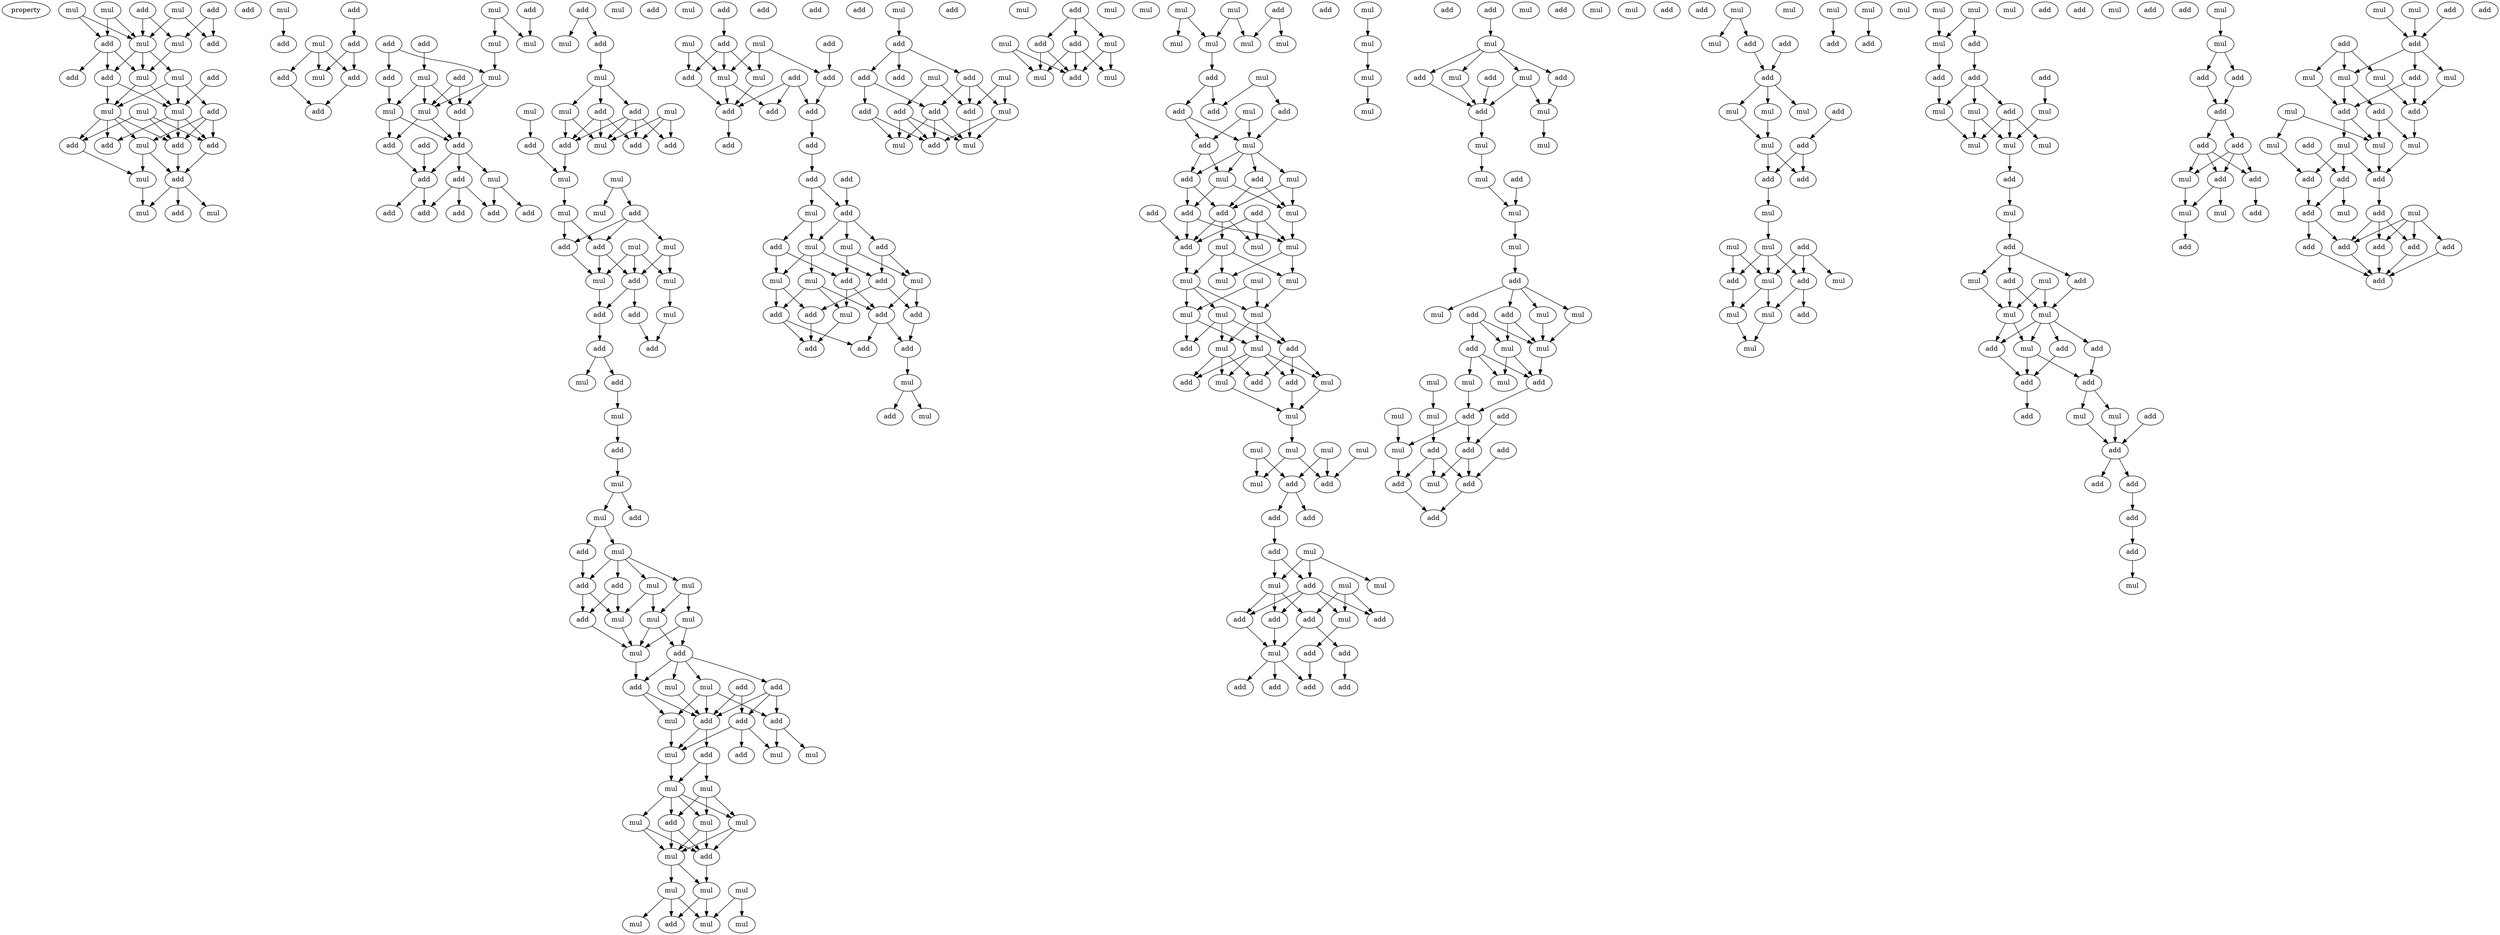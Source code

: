 digraph {
    node [fontcolor=black]
    property [mul=2,lf=1.5]
    0 [ label = add ];
    1 [ label = mul ];
    2 [ label = add ];
    3 [ label = mul ];
    4 [ label = mul ];
    5 [ label = mul ];
    6 [ label = mul ];
    7 [ label = add ];
    8 [ label = add ];
    9 [ label = add ];
    10 [ label = add ];
    11 [ label = mul ];
    12 [ label = mul ];
    13 [ label = add ];
    14 [ label = mul ];
    15 [ label = mul ];
    16 [ label = add ];
    17 [ label = mul ];
    18 [ label = add ];
    19 [ label = add ];
    20 [ label = add ];
    21 [ label = mul ];
    22 [ label = add ];
    23 [ label = add ];
    24 [ label = mul ];
    25 [ label = add ];
    26 [ label = mul ];
    27 [ label = add ];
    28 [ label = mul ];
    29 [ label = mul ];
    30 [ label = add ];
    31 [ label = add ];
    32 [ label = mul ];
    33 [ label = add ];
    34 [ label = add ];
    35 [ label = add ];
    36 [ label = mul ];
    37 [ label = add ];
    38 [ label = mul ];
    39 [ label = add ];
    40 [ label = add ];
    41 [ label = mul ];
    42 [ label = add ];
    43 [ label = mul ];
    44 [ label = add ];
    45 [ label = add ];
    46 [ label = mul ];
    47 [ label = mul ];
    48 [ label = mul ];
    49 [ label = add ];
    50 [ label = mul ];
    51 [ label = add ];
    52 [ label = add ];
    53 [ label = add ];
    54 [ label = add ];
    55 [ label = add ];
    56 [ label = mul ];
    57 [ label = add ];
    58 [ label = add ];
    59 [ label = add ];
    60 [ label = add ];
    61 [ label = add ];
    62 [ label = add ];
    63 [ label = mul ];
    64 [ label = add ];
    65 [ label = mul ];
    66 [ label = mul ];
    67 [ label = mul ];
    68 [ label = add ];
    69 [ label = mul ];
    70 [ label = mul ];
    71 [ label = add ];
    72 [ label = add ];
    73 [ label = add ];
    74 [ label = mul ];
    75 [ label = add ];
    76 [ label = add ];
    77 [ label = mul ];
    78 [ label = mul ];
    79 [ label = add ];
    80 [ label = mul ];
    81 [ label = mul ];
    82 [ label = add ];
    83 [ label = add ];
    84 [ label = mul ];
    85 [ label = mul ];
    86 [ label = add ];
    87 [ label = mul ];
    88 [ label = add ];
    89 [ label = mul ];
    90 [ label = add ];
    91 [ label = add ];
    92 [ label = mul ];
    93 [ label = add ];
    94 [ label = add ];
    95 [ label = mul ];
    96 [ label = mul ];
    97 [ label = add ];
    98 [ label = mul ];
    99 [ label = add ];
    100 [ label = mul ];
    101 [ label = mul ];
    102 [ label = add ];
    103 [ label = mul ];
    104 [ label = add ];
    105 [ label = add ];
    106 [ label = mul ];
    107 [ label = add ];
    108 [ label = mul ];
    109 [ label = mul ];
    110 [ label = mul ];
    111 [ label = mul ];
    112 [ label = add ];
    113 [ label = add ];
    114 [ label = mul ];
    115 [ label = add ];
    116 [ label = mul ];
    117 [ label = add ];
    118 [ label = mul ];
    119 [ label = add ];
    120 [ label = mul ];
    121 [ label = add ];
    122 [ label = add ];
    123 [ label = add ];
    124 [ label = mul ];
    125 [ label = mul ];
    126 [ label = mul ];
    127 [ label = add ];
    128 [ label = add ];
    129 [ label = mul ];
    130 [ label = mul ];
    131 [ label = add ];
    132 [ label = mul ];
    133 [ label = mul ];
    134 [ label = mul ];
    135 [ label = mul ];
    136 [ label = add ];
    137 [ label = mul ];
    138 [ label = mul ];
    139 [ label = mul ];
    140 [ label = mul ];
    141 [ label = mul ];
    142 [ label = mul ];
    143 [ label = add ];
    144 [ label = add ];
    145 [ label = mul ];
    146 [ label = add ];
    147 [ label = mul ];
    148 [ label = add ];
    149 [ label = mul ];
    150 [ label = add ];
    151 [ label = add ];
    152 [ label = add ];
    153 [ label = mul ];
    154 [ label = add ];
    155 [ label = add ];
    156 [ label = add ];
    157 [ label = add ];
    158 [ label = add ];
    159 [ label = add ];
    160 [ label = add ];
    161 [ label = add ];
    162 [ label = add ];
    163 [ label = add ];
    164 [ label = mul ];
    165 [ label = mul ];
    166 [ label = mul ];
    167 [ label = add ];
    168 [ label = add ];
    169 [ label = add ];
    170 [ label = mul ];
    171 [ label = mul ];
    172 [ label = mul ];
    173 [ label = add ];
    174 [ label = add ];
    175 [ label = mul ];
    176 [ label = add ];
    177 [ label = add ];
    178 [ label = add ];
    179 [ label = add ];
    180 [ label = add ];
    181 [ label = add ];
    182 [ label = add ];
    183 [ label = mul ];
    184 [ label = add ];
    185 [ label = mul ];
    186 [ label = add ];
    187 [ label = mul ];
    188 [ label = add ];
    189 [ label = mul ];
    190 [ label = add ];
    191 [ label = add ];
    192 [ label = mul ];
    193 [ label = add ];
    194 [ label = mul ];
    195 [ label = add ];
    196 [ label = add ];
    197 [ label = add ];
    198 [ label = add ];
    199 [ label = mul ];
    200 [ label = add ];
    201 [ label = mul ];
    202 [ label = mul ];
    203 [ label = add ];
    204 [ label = add ];
    205 [ label = add ];
    206 [ label = mul ];
    207 [ label = mul ];
    208 [ label = add ];
    209 [ label = mul ];
    210 [ label = mul ];
    211 [ label = mul ];
    212 [ label = mul ];
    213 [ label = mul ];
    214 [ label = mul ];
    215 [ label = add ];
    216 [ label = mul ];
    217 [ label = add ];
    218 [ label = mul ];
    219 [ label = mul ];
    220 [ label = mul ];
    221 [ label = add ];
    222 [ label = mul ];
    223 [ label = add ];
    224 [ label = add ];
    225 [ label = add ];
    226 [ label = mul ];
    227 [ label = add ];
    228 [ label = mul ];
    229 [ label = mul ];
    230 [ label = mul ];
    231 [ label = add ];
    232 [ label = add ];
    233 [ label = add ];
    234 [ label = mul ];
    235 [ label = add ];
    236 [ label = add ];
    237 [ label = add ];
    238 [ label = add ];
    239 [ label = mul ];
    240 [ label = mul ];
    241 [ label = mul ];
    242 [ label = mul ];
    243 [ label = mul ];
    244 [ label = mul ];
    245 [ label = mul ];
    246 [ label = mul ];
    247 [ label = mul ];
    248 [ label = mul ];
    249 [ label = mul ];
    250 [ label = add ];
    251 [ label = add ];
    252 [ label = mul ];
    253 [ label = mul ];
    254 [ label = mul ];
    255 [ label = add ];
    256 [ label = add ];
    257 [ label = add ];
    258 [ label = mul ];
    259 [ label = mul ];
    260 [ label = mul ];
    261 [ label = mul ];
    262 [ label = mul ];
    263 [ label = mul ];
    264 [ label = add ];
    265 [ label = add ];
    266 [ label = add ];
    267 [ label = add ];
    268 [ label = mul ];
    269 [ label = add ];
    270 [ label = mul ];
    271 [ label = mul ];
    272 [ label = add ];
    273 [ label = mul ];
    274 [ label = add ];
    275 [ label = add ];
    276 [ label = add ];
    277 [ label = mul ];
    278 [ label = add ];
    279 [ label = mul ];
    280 [ label = add ];
    281 [ label = add ];
    282 [ label = add ];
    283 [ label = add ];
    284 [ label = add ];
    285 [ label = add ];
    286 [ label = mul ];
    287 [ label = mul ];
    288 [ label = add ];
    289 [ label = mul ];
    290 [ label = mul ];
    291 [ label = add ];
    292 [ label = mul ];
    293 [ label = mul ];
    294 [ label = add ];
    295 [ label = add ];
    296 [ label = mul ];
    297 [ label = add ];
    298 [ label = mul ];
    299 [ label = add ];
    300 [ label = mul ];
    301 [ label = mul ];
    302 [ label = add ];
    303 [ label = mul ];
    304 [ label = mul ];
    305 [ label = add ];
    306 [ label = mul ];
    307 [ label = mul ];
    308 [ label = mul ];
    309 [ label = add ];
    310 [ label = add ];
    311 [ label = mul ];
    312 [ label = add ];
    313 [ label = mul ];
    314 [ label = mul ];
    315 [ label = add ];
    316 [ label = add ];
    317 [ label = mul ];
    318 [ label = mul ];
    319 [ label = add ];
    320 [ label = mul ];
    321 [ label = mul ];
    322 [ label = mul ];
    323 [ label = add ];
    324 [ label = mul ];
    325 [ label = add ];
    326 [ label = add ];
    327 [ label = mul ];
    328 [ label = mul ];
    329 [ label = add ];
    330 [ label = mul ];
    331 [ label = add ];
    332 [ label = add ];
    333 [ label = add ];
    334 [ label = mul ];
    335 [ label = add ];
    336 [ label = add ];
    337 [ label = mul ];
    338 [ label = mul ];
    339 [ label = add ];
    340 [ label = add ];
    341 [ label = add ];
    342 [ label = mul ];
    343 [ label = mul ];
    344 [ label = add ];
    345 [ label = mul ];
    346 [ label = mul ];
    347 [ label = add ];
    348 [ label = add ];
    349 [ label = add ];
    350 [ label = mul ];
    351 [ label = mul ];
    352 [ label = mul ];
    353 [ label = mul ];
    354 [ label = add ];
    355 [ label = add ];
    356 [ label = mul ];
    357 [ label = mul ];
    358 [ label = add ];
    359 [ label = mul ];
    360 [ label = mul ];
    361 [ label = add ];
    362 [ label = mul ];
    363 [ label = mul ];
    364 [ label = mul ];
    365 [ label = mul ];
    366 [ label = add ];
    367 [ label = add ];
    368 [ label = mul ];
    369 [ label = mul ];
    370 [ label = add ];
    371 [ label = mul ];
    372 [ label = add ];
    373 [ label = add ];
    374 [ label = add ];
    375 [ label = add ];
    376 [ label = mul ];
    377 [ label = mul ];
    378 [ label = mul ];
    379 [ label = mul ];
    380 [ label = mul ];
    381 [ label = mul ];
    382 [ label = add ];
    383 [ label = mul ];
    384 [ label = add ];
    385 [ label = mul ];
    386 [ label = add ];
    387 [ label = add ];
    388 [ label = mul ];
    389 [ label = mul ];
    390 [ label = mul ];
    391 [ label = add ];
    392 [ label = mul ];
    393 [ label = add ];
    394 [ label = add ];
    395 [ label = add ];
    396 [ label = add ];
    397 [ label = add ];
    398 [ label = mul ];
    399 [ label = mul ];
    400 [ label = add ];
    401 [ label = mul ];
    402 [ label = add ];
    403 [ label = add ];
    404 [ label = add ];
    405 [ label = add ];
    406 [ label = add ];
    407 [ label = add ];
    408 [ label = add ];
    409 [ label = mul ];
    410 [ label = mul ];
    411 [ label = add ];
    412 [ label = add ];
    413 [ label = mul ];
    414 [ label = mul ];
    415 [ label = add ];
    416 [ label = add ];
    417 [ label = add ];
    418 [ label = add ];
    419 [ label = add ];
    420 [ label = mul ];
    421 [ label = add ];
    422 [ label = add ];
    423 [ label = mul ];
    424 [ label = mul ];
    425 [ label = add ];
    426 [ label = add ];
    427 [ label = mul ];
    428 [ label = mul ];
    429 [ label = add ];
    430 [ label = add ];
    431 [ label = add ];
    432 [ label = mul ];
    433 [ label = mul ];
    434 [ label = mul ];
    435 [ label = add ];
    436 [ label = mul ];
    437 [ label = add ];
    438 [ label = add ];
    439 [ label = add ];
    440 [ label = add ];
    441 [ label = mul ];
    442 [ label = add ];
    443 [ label = mul ];
    444 [ label = mul ];
    445 [ label = mul ];
    446 [ label = mul ];
    447 [ label = add ];
    448 [ label = add ];
    449 [ label = add ];
    450 [ label = add ];
    451 [ label = mul ];
    452 [ label = add ];
    453 [ label = mul ];
    454 [ label = add ];
    455 [ label = add ];
    456 [ label = add ];
    457 [ label = add ];
    458 [ label = add ];
    459 [ label = add ];
    0 -> 6 [ name = 0 ];
    0 -> 8 [ name = 1 ];
    1 -> 5 [ name = 2 ];
    1 -> 8 [ name = 3 ];
    2 -> 5 [ name = 4 ];
    2 -> 6 [ name = 5 ];
    3 -> 5 [ name = 6 ];
    3 -> 7 [ name = 7 ];
    4 -> 5 [ name = 8 ];
    4 -> 7 [ name = 9 ];
    5 -> 9 [ name = 10 ];
    5 -> 11 [ name = 11 ];
    5 -> 12 [ name = 12 ];
    6 -> 12 [ name = 13 ];
    7 -> 9 [ name = 14 ];
    7 -> 10 [ name = 15 ];
    7 -> 12 [ name = 16 ];
    9 -> 14 [ name = 17 ];
    9 -> 17 [ name = 18 ];
    11 -> 14 [ name = 19 ];
    11 -> 16 [ name = 20 ];
    11 -> 17 [ name = 21 ];
    12 -> 14 [ name = 22 ];
    12 -> 17 [ name = 23 ];
    13 -> 17 [ name = 24 ];
    14 -> 19 [ name = 25 ];
    14 -> 20 [ name = 26 ];
    14 -> 21 [ name = 27 ];
    14 -> 22 [ name = 28 ];
    15 -> 18 [ name = 29 ];
    15 -> 20 [ name = 30 ];
    15 -> 22 [ name = 31 ];
    16 -> 18 [ name = 32 ];
    16 -> 20 [ name = 33 ];
    16 -> 21 [ name = 34 ];
    17 -> 18 [ name = 35 ];
    17 -> 19 [ name = 36 ];
    17 -> 20 [ name = 37 ];
    18 -> 23 [ name = 38 ];
    20 -> 23 [ name = 39 ];
    21 -> 23 [ name = 40 ];
    21 -> 24 [ name = 41 ];
    22 -> 24 [ name = 42 ];
    23 -> 25 [ name = 43 ];
    23 -> 26 [ name = 44 ];
    23 -> 28 [ name = 45 ];
    24 -> 26 [ name = 46 ];
    29 -> 30 [ name = 47 ];
    31 -> 33 [ name = 48 ];
    32 -> 34 [ name = 49 ];
    32 -> 35 [ name = 50 ];
    32 -> 36 [ name = 51 ];
    33 -> 35 [ name = 52 ];
    33 -> 36 [ name = 53 ];
    34 -> 37 [ name = 54 ];
    35 -> 37 [ name = 55 ];
    38 -> 41 [ name = 56 ];
    38 -> 43 [ name = 57 ];
    39 -> 43 [ name = 58 ];
    40 -> 45 [ name = 59 ];
    40 -> 47 [ name = 60 ];
    41 -> 47 [ name = 61 ];
    42 -> 46 [ name = 62 ];
    44 -> 49 [ name = 63 ];
    44 -> 50 [ name = 64 ];
    45 -> 48 [ name = 65 ];
    46 -> 48 [ name = 66 ];
    46 -> 49 [ name = 67 ];
    46 -> 50 [ name = 68 ];
    47 -> 49 [ name = 69 ];
    47 -> 50 [ name = 70 ];
    48 -> 51 [ name = 71 ];
    48 -> 52 [ name = 72 ];
    49 -> 51 [ name = 73 ];
    50 -> 51 [ name = 74 ];
    50 -> 52 [ name = 75 ];
    51 -> 54 [ name = 76 ];
    51 -> 55 [ name = 77 ];
    51 -> 56 [ name = 78 ];
    52 -> 54 [ name = 79 ];
    53 -> 54 [ name = 80 ];
    54 -> 57 [ name = 81 ];
    54 -> 61 [ name = 82 ];
    55 -> 57 [ name = 83 ];
    55 -> 58 [ name = 84 ];
    55 -> 59 [ name = 85 ];
    56 -> 58 [ name = 86 ];
    56 -> 60 [ name = 87 ];
    62 -> 63 [ name = 88 ];
    62 -> 64 [ name = 89 ];
    64 -> 66 [ name = 90 ];
    66 -> 68 [ name = 91 ];
    66 -> 70 [ name = 92 ];
    66 -> 71 [ name = 93 ];
    67 -> 73 [ name = 94 ];
    68 -> 72 [ name = 95 ];
    68 -> 74 [ name = 96 ];
    68 -> 75 [ name = 97 ];
    69 -> 74 [ name = 98 ];
    69 -> 75 [ name = 99 ];
    69 -> 76 [ name = 100 ];
    70 -> 72 [ name = 101 ];
    70 -> 74 [ name = 102 ];
    71 -> 72 [ name = 103 ];
    71 -> 74 [ name = 104 ];
    71 -> 75 [ name = 105 ];
    71 -> 76 [ name = 106 ];
    72 -> 77 [ name = 107 ];
    73 -> 77 [ name = 108 ];
    77 -> 81 [ name = 109 ];
    78 -> 79 [ name = 110 ];
    78 -> 80 [ name = 111 ];
    79 -> 83 [ name = 112 ];
    79 -> 85 [ name = 113 ];
    79 -> 86 [ name = 114 ];
    81 -> 83 [ name = 115 ];
    81 -> 86 [ name = 116 ];
    83 -> 87 [ name = 117 ];
    83 -> 88 [ name = 118 ];
    84 -> 87 [ name = 119 ];
    84 -> 88 [ name = 120 ];
    84 -> 89 [ name = 121 ];
    85 -> 88 [ name = 122 ];
    85 -> 89 [ name = 123 ];
    86 -> 87 [ name = 124 ];
    87 -> 91 [ name = 125 ];
    88 -> 90 [ name = 126 ];
    88 -> 91 [ name = 127 ];
    89 -> 92 [ name = 128 ];
    90 -> 93 [ name = 129 ];
    91 -> 94 [ name = 130 ];
    92 -> 93 [ name = 131 ];
    94 -> 95 [ name = 132 ];
    94 -> 97 [ name = 133 ];
    97 -> 98 [ name = 134 ];
    98 -> 99 [ name = 135 ];
    99 -> 100 [ name = 136 ];
    100 -> 101 [ name = 137 ];
    100 -> 102 [ name = 138 ];
    101 -> 103 [ name = 139 ];
    101 -> 104 [ name = 140 ];
    103 -> 105 [ name = 141 ];
    103 -> 106 [ name = 142 ];
    103 -> 107 [ name = 143 ];
    103 -> 108 [ name = 144 ];
    104 -> 107 [ name = 145 ];
    105 -> 111 [ name = 146 ];
    105 -> 112 [ name = 147 ];
    106 -> 109 [ name = 148 ];
    106 -> 111 [ name = 149 ];
    107 -> 111 [ name = 150 ];
    107 -> 112 [ name = 151 ];
    108 -> 109 [ name = 152 ];
    108 -> 110 [ name = 153 ];
    109 -> 113 [ name = 154 ];
    109 -> 114 [ name = 155 ];
    110 -> 113 [ name = 156 ];
    110 -> 114 [ name = 157 ];
    111 -> 114 [ name = 158 ];
    112 -> 114 [ name = 159 ];
    113 -> 115 [ name = 160 ];
    113 -> 116 [ name = 161 ];
    113 -> 117 [ name = 162 ];
    113 -> 118 [ name = 163 ];
    114 -> 115 [ name = 164 ];
    115 -> 120 [ name = 165 ];
    115 -> 123 [ name = 166 ];
    116 -> 123 [ name = 167 ];
    117 -> 121 [ name = 168 ];
    117 -> 122 [ name = 169 ];
    117 -> 123 [ name = 170 ];
    118 -> 120 [ name = 171 ];
    118 -> 121 [ name = 172 ];
    118 -> 123 [ name = 173 ];
    119 -> 122 [ name = 174 ];
    119 -> 123 [ name = 175 ];
    120 -> 126 [ name = 176 ];
    121 -> 124 [ name = 177 ];
    121 -> 125 [ name = 178 ];
    122 -> 124 [ name = 179 ];
    122 -> 126 [ name = 180 ];
    122 -> 127 [ name = 181 ];
    123 -> 126 [ name = 182 ];
    123 -> 128 [ name = 183 ];
    126 -> 130 [ name = 184 ];
    128 -> 129 [ name = 185 ];
    128 -> 130 [ name = 186 ];
    129 -> 131 [ name = 187 ];
    129 -> 132 [ name = 188 ];
    129 -> 133 [ name = 189 ];
    130 -> 131 [ name = 190 ];
    130 -> 132 [ name = 191 ];
    130 -> 133 [ name = 192 ];
    130 -> 134 [ name = 193 ];
    131 -> 135 [ name = 194 ];
    131 -> 136 [ name = 195 ];
    132 -> 135 [ name = 196 ];
    132 -> 136 [ name = 197 ];
    133 -> 135 [ name = 198 ];
    133 -> 136 [ name = 199 ];
    134 -> 135 [ name = 200 ];
    134 -> 136 [ name = 201 ];
    135 -> 137 [ name = 202 ];
    135 -> 138 [ name = 203 ];
    136 -> 137 [ name = 204 ];
    137 -> 140 [ name = 205 ];
    137 -> 143 [ name = 206 ];
    138 -> 140 [ name = 207 ];
    138 -> 141 [ name = 208 ];
    138 -> 143 [ name = 209 ];
    139 -> 140 [ name = 210 ];
    139 -> 142 [ name = 211 ];
    144 -> 148 [ name = 212 ];
    145 -> 149 [ name = 213 ];
    145 -> 150 [ name = 214 ];
    146 -> 151 [ name = 215 ];
    147 -> 149 [ name = 216 ];
    147 -> 151 [ name = 217 ];
    147 -> 153 [ name = 218 ];
    148 -> 149 [ name = 219 ];
    148 -> 150 [ name = 220 ];
    148 -> 153 [ name = 221 ];
    149 -> 155 [ name = 222 ];
    149 -> 156 [ name = 223 ];
    150 -> 156 [ name = 224 ];
    151 -> 154 [ name = 225 ];
    152 -> 154 [ name = 226 ];
    152 -> 155 [ name = 227 ];
    152 -> 156 [ name = 228 ];
    153 -> 156 [ name = 229 ];
    154 -> 157 [ name = 230 ];
    156 -> 158 [ name = 231 ];
    157 -> 160 [ name = 232 ];
    160 -> 163 [ name = 233 ];
    160 -> 164 [ name = 234 ];
    162 -> 163 [ name = 235 ];
    163 -> 165 [ name = 236 ];
    163 -> 166 [ name = 237 ];
    163 -> 169 [ name = 238 ];
    164 -> 165 [ name = 239 ];
    164 -> 168 [ name = 240 ];
    165 -> 171 [ name = 241 ];
    165 -> 172 [ name = 242 ];
    165 -> 174 [ name = 243 ];
    166 -> 170 [ name = 244 ];
    166 -> 173 [ name = 245 ];
    168 -> 172 [ name = 246 ];
    168 -> 173 [ name = 247 ];
    169 -> 170 [ name = 248 ];
    169 -> 174 [ name = 249 ];
    170 -> 176 [ name = 250 ];
    170 -> 178 [ name = 251 ];
    171 -> 175 [ name = 252 ];
    171 -> 176 [ name = 253 ];
    171 -> 179 [ name = 254 ];
    172 -> 177 [ name = 255 ];
    172 -> 179 [ name = 256 ];
    173 -> 175 [ name = 257 ];
    173 -> 176 [ name = 258 ];
    174 -> 177 [ name = 259 ];
    174 -> 178 [ name = 260 ];
    175 -> 180 [ name = 261 ];
    176 -> 181 [ name = 262 ];
    176 -> 182 [ name = 263 ];
    177 -> 180 [ name = 264 ];
    178 -> 181 [ name = 265 ];
    179 -> 180 [ name = 266 ];
    179 -> 182 [ name = 267 ];
    181 -> 183 [ name = 268 ];
    183 -> 184 [ name = 269 ];
    183 -> 187 [ name = 270 ];
    185 -> 188 [ name = 271 ];
    188 -> 190 [ name = 272 ];
    188 -> 191 [ name = 273 ];
    188 -> 193 [ name = 274 ];
    189 -> 196 [ name = 275 ];
    189 -> 198 [ name = 276 ];
    191 -> 194 [ name = 277 ];
    191 -> 195 [ name = 278 ];
    191 -> 196 [ name = 279 ];
    192 -> 194 [ name = 280 ];
    192 -> 196 [ name = 281 ];
    193 -> 195 [ name = 282 ];
    193 -> 197 [ name = 283 ];
    194 -> 199 [ name = 284 ];
    194 -> 200 [ name = 285 ];
    195 -> 199 [ name = 286 ];
    195 -> 200 [ name = 287 ];
    195 -> 201 [ name = 288 ];
    196 -> 199 [ name = 289 ];
    197 -> 200 [ name = 290 ];
    197 -> 201 [ name = 291 ];
    198 -> 199 [ name = 292 ];
    198 -> 200 [ name = 293 ];
    198 -> 201 [ name = 294 ];
    203 -> 204 [ name = 295 ];
    203 -> 205 [ name = 296 ];
    203 -> 206 [ name = 297 ];
    204 -> 208 [ name = 298 ];
    204 -> 209 [ name = 299 ];
    205 -> 208 [ name = 300 ];
    205 -> 209 [ name = 301 ];
    205 -> 210 [ name = 302 ];
    206 -> 208 [ name = 303 ];
    206 -> 210 [ name = 304 ];
    207 -> 208 [ name = 305 ];
    207 -> 209 [ name = 306 ];
    213 -> 216 [ name = 307 ];
    213 -> 220 [ name = 308 ];
    214 -> 218 [ name = 309 ];
    214 -> 220 [ name = 310 ];
    215 -> 218 [ name = 311 ];
    215 -> 219 [ name = 312 ];
    220 -> 221 [ name = 313 ];
    221 -> 223 [ name = 314 ];
    221 -> 224 [ name = 315 ];
    222 -> 224 [ name = 316 ];
    222 -> 225 [ name = 317 ];
    223 -> 227 [ name = 318 ];
    223 -> 228 [ name = 319 ];
    225 -> 228 [ name = 320 ];
    226 -> 227 [ name = 321 ];
    226 -> 228 [ name = 322 ];
    227 -> 229 [ name = 323 ];
    227 -> 232 [ name = 324 ];
    228 -> 229 [ name = 325 ];
    228 -> 230 [ name = 326 ];
    228 -> 231 [ name = 327 ];
    228 -> 232 [ name = 328 ];
    229 -> 234 [ name = 329 ];
    229 -> 236 [ name = 330 ];
    230 -> 234 [ name = 331 ];
    230 -> 235 [ name = 332 ];
    231 -> 234 [ name = 333 ];
    231 -> 235 [ name = 334 ];
    232 -> 235 [ name = 335 ];
    232 -> 236 [ name = 336 ];
    233 -> 238 [ name = 337 ];
    234 -> 240 [ name = 338 ];
    235 -> 238 [ name = 339 ];
    235 -> 239 [ name = 340 ];
    235 -> 241 [ name = 341 ];
    236 -> 238 [ name = 342 ];
    236 -> 240 [ name = 343 ];
    237 -> 238 [ name = 344 ];
    237 -> 240 [ name = 345 ];
    237 -> 241 [ name = 346 ];
    238 -> 245 [ name = 347 ];
    239 -> 243 [ name = 348 ];
    239 -> 244 [ name = 349 ];
    239 -> 245 [ name = 350 ];
    240 -> 243 [ name = 351 ];
    240 -> 244 [ name = 352 ];
    242 -> 246 [ name = 353 ];
    242 -> 247 [ name = 354 ];
    244 -> 246 [ name = 355 ];
    245 -> 246 [ name = 356 ];
    245 -> 247 [ name = 357 ];
    245 -> 248 [ name = 358 ];
    246 -> 249 [ name = 359 ];
    246 -> 250 [ name = 360 ];
    246 -> 252 [ name = 361 ];
    247 -> 251 [ name = 362 ];
    247 -> 252 [ name = 363 ];
    248 -> 249 [ name = 364 ];
    248 -> 250 [ name = 365 ];
    248 -> 251 [ name = 366 ];
    249 -> 254 [ name = 367 ];
    249 -> 256 [ name = 368 ];
    249 -> 257 [ name = 369 ];
    250 -> 253 [ name = 370 ];
    250 -> 255 [ name = 371 ];
    250 -> 256 [ name = 372 ];
    252 -> 253 [ name = 373 ];
    252 -> 254 [ name = 374 ];
    252 -> 255 [ name = 375 ];
    252 -> 257 [ name = 376 ];
    253 -> 258 [ name = 377 ];
    254 -> 258 [ name = 378 ];
    255 -> 258 [ name = 379 ];
    258 -> 260 [ name = 380 ];
    259 -> 264 [ name = 381 ];
    260 -> 263 [ name = 382 ];
    260 -> 264 [ name = 383 ];
    261 -> 263 [ name = 384 ];
    261 -> 265 [ name = 385 ];
    262 -> 264 [ name = 386 ];
    262 -> 265 [ name = 387 ];
    265 -> 266 [ name = 388 ];
    265 -> 267 [ name = 389 ];
    266 -> 269 [ name = 390 ];
    268 -> 270 [ name = 391 ];
    268 -> 272 [ name = 392 ];
    268 -> 273 [ name = 393 ];
    269 -> 270 [ name = 394 ];
    269 -> 272 [ name = 395 ];
    270 -> 274 [ name = 396 ];
    270 -> 275 [ name = 397 ];
    270 -> 278 [ name = 398 ];
    271 -> 274 [ name = 399 ];
    271 -> 276 [ name = 400 ];
    271 -> 277 [ name = 401 ];
    272 -> 275 [ name = 402 ];
    272 -> 276 [ name = 403 ];
    272 -> 277 [ name = 404 ];
    272 -> 278 [ name = 405 ];
    274 -> 279 [ name = 406 ];
    274 -> 281 [ name = 407 ];
    275 -> 279 [ name = 408 ];
    277 -> 280 [ name = 409 ];
    278 -> 279 [ name = 410 ];
    279 -> 282 [ name = 411 ];
    279 -> 283 [ name = 412 ];
    279 -> 284 [ name = 413 ];
    280 -> 282 [ name = 414 ];
    281 -> 285 [ name = 415 ];
    286 -> 287 [ name = 416 ];
    287 -> 289 [ name = 417 ];
    289 -> 290 [ name = 418 ];
    291 -> 293 [ name = 419 ];
    293 -> 294 [ name = 420 ];
    293 -> 295 [ name = 421 ];
    293 -> 296 [ name = 422 ];
    293 -> 298 [ name = 423 ];
    294 -> 300 [ name = 424 ];
    295 -> 299 [ name = 425 ];
    296 -> 299 [ name = 426 ];
    296 -> 300 [ name = 427 ];
    297 -> 299 [ name = 428 ];
    298 -> 299 [ name = 429 ];
    299 -> 303 [ name = 430 ];
    300 -> 301 [ name = 431 ];
    303 -> 304 [ name = 432 ];
    304 -> 306 [ name = 433 ];
    305 -> 306 [ name = 434 ];
    306 -> 311 [ name = 435 ];
    311 -> 312 [ name = 436 ];
    312 -> 313 [ name = 437 ];
    312 -> 314 [ name = 438 ];
    312 -> 316 [ name = 439 ];
    312 -> 317 [ name = 440 ];
    313 -> 320 [ name = 441 ];
    314 -> 320 [ name = 442 ];
    315 -> 318 [ name = 443 ];
    315 -> 319 [ name = 444 ];
    315 -> 320 [ name = 445 ];
    316 -> 318 [ name = 446 ];
    316 -> 320 [ name = 447 ];
    318 -> 323 [ name = 448 ];
    318 -> 324 [ name = 449 ];
    319 -> 322 [ name = 450 ];
    319 -> 323 [ name = 451 ];
    319 -> 324 [ name = 452 ];
    320 -> 323 [ name = 453 ];
    321 -> 328 [ name = 454 ];
    322 -> 326 [ name = 455 ];
    323 -> 326 [ name = 456 ];
    325 -> 329 [ name = 457 ];
    326 -> 329 [ name = 458 ];
    326 -> 330 [ name = 459 ];
    327 -> 330 [ name = 460 ];
    328 -> 332 [ name = 461 ];
    329 -> 334 [ name = 462 ];
    329 -> 335 [ name = 463 ];
    330 -> 333 [ name = 464 ];
    331 -> 335 [ name = 465 ];
    332 -> 333 [ name = 466 ];
    332 -> 334 [ name = 467 ];
    332 -> 335 [ name = 468 ];
    333 -> 336 [ name = 469 ];
    335 -> 336 [ name = 470 ];
    337 -> 338 [ name = 471 ];
    337 -> 339 [ name = 472 ];
    339 -> 341 [ name = 473 ];
    340 -> 341 [ name = 474 ];
    341 -> 342 [ name = 475 ];
    341 -> 343 [ name = 476 ];
    341 -> 345 [ name = 477 ];
    342 -> 346 [ name = 478 ];
    344 -> 347 [ name = 479 ];
    345 -> 346 [ name = 480 ];
    346 -> 348 [ name = 481 ];
    346 -> 349 [ name = 482 ];
    347 -> 348 [ name = 483 ];
    347 -> 349 [ name = 484 ];
    348 -> 351 [ name = 485 ];
    351 -> 353 [ name = 486 ];
    352 -> 355 [ name = 487 ];
    352 -> 357 [ name = 488 ];
    353 -> 355 [ name = 489 ];
    353 -> 357 [ name = 490 ];
    353 -> 358 [ name = 491 ];
    354 -> 356 [ name = 492 ];
    354 -> 357 [ name = 493 ];
    354 -> 358 [ name = 494 ];
    355 -> 359 [ name = 495 ];
    357 -> 359 [ name = 496 ];
    357 -> 360 [ name = 497 ];
    358 -> 360 [ name = 498 ];
    358 -> 361 [ name = 499 ];
    359 -> 362 [ name = 500 ];
    360 -> 362 [ name = 501 ];
    363 -> 366 [ name = 502 ];
    364 -> 367 [ name = 503 ];
    368 -> 370 [ name = 504 ];
    368 -> 371 [ name = 505 ];
    369 -> 371 [ name = 506 ];
    370 -> 373 [ name = 507 ];
    371 -> 374 [ name = 508 ];
    372 -> 377 [ name = 509 ];
    373 -> 375 [ name = 510 ];
    373 -> 376 [ name = 511 ];
    373 -> 378 [ name = 512 ];
    374 -> 378 [ name = 513 ];
    375 -> 379 [ name = 514 ];
    375 -> 380 [ name = 515 ];
    375 -> 381 [ name = 516 ];
    376 -> 379 [ name = 517 ];
    376 -> 380 [ name = 518 ];
    377 -> 380 [ name = 519 ];
    378 -> 379 [ name = 520 ];
    380 -> 382 [ name = 521 ];
    382 -> 383 [ name = 522 ];
    383 -> 384 [ name = 523 ];
    384 -> 386 [ name = 524 ];
    384 -> 387 [ name = 525 ];
    384 -> 388 [ name = 526 ];
    385 -> 389 [ name = 527 ];
    385 -> 390 [ name = 528 ];
    386 -> 389 [ name = 529 ];
    386 -> 390 [ name = 530 ];
    387 -> 390 [ name = 531 ];
    388 -> 389 [ name = 532 ];
    389 -> 391 [ name = 533 ];
    389 -> 392 [ name = 534 ];
    390 -> 391 [ name = 535 ];
    390 -> 392 [ name = 536 ];
    390 -> 393 [ name = 537 ];
    390 -> 394 [ name = 538 ];
    391 -> 396 [ name = 539 ];
    392 -> 395 [ name = 540 ];
    392 -> 396 [ name = 541 ];
    393 -> 395 [ name = 542 ];
    394 -> 396 [ name = 543 ];
    395 -> 398 [ name = 544 ];
    395 -> 399 [ name = 545 ];
    396 -> 397 [ name = 546 ];
    398 -> 402 [ name = 547 ];
    399 -> 402 [ name = 548 ];
    400 -> 402 [ name = 549 ];
    402 -> 403 [ name = 550 ];
    402 -> 405 [ name = 551 ];
    405 -> 406 [ name = 552 ];
    406 -> 408 [ name = 553 ];
    408 -> 410 [ name = 554 ];
    413 -> 414 [ name = 555 ];
    414 -> 415 [ name = 556 ];
    414 -> 416 [ name = 557 ];
    415 -> 417 [ name = 558 ];
    416 -> 417 [ name = 559 ];
    417 -> 418 [ name = 560 ];
    417 -> 419 [ name = 561 ];
    418 -> 420 [ name = 562 ];
    418 -> 421 [ name = 563 ];
    418 -> 422 [ name = 564 ];
    419 -> 420 [ name = 565 ];
    419 -> 421 [ name = 566 ];
    419 -> 422 [ name = 567 ];
    420 -> 424 [ name = 568 ];
    421 -> 423 [ name = 569 ];
    421 -> 424 [ name = 570 ];
    422 -> 425 [ name = 571 ];
    424 -> 426 [ name = 572 ];
    427 -> 431 [ name = 573 ];
    428 -> 431 [ name = 574 ];
    429 -> 431 [ name = 575 ];
    430 -> 432 [ name = 576 ];
    430 -> 434 [ name = 577 ];
    430 -> 436 [ name = 578 ];
    431 -> 433 [ name = 579 ];
    431 -> 434 [ name = 580 ];
    431 -> 435 [ name = 581 ];
    432 -> 440 [ name = 582 ];
    433 -> 437 [ name = 583 ];
    434 -> 438 [ name = 584 ];
    434 -> 440 [ name = 585 ];
    435 -> 437 [ name = 586 ];
    435 -> 440 [ name = 587 ];
    436 -> 437 [ name = 588 ];
    437 -> 444 [ name = 589 ];
    438 -> 444 [ name = 590 ];
    438 -> 445 [ name = 591 ];
    440 -> 443 [ name = 592 ];
    440 -> 445 [ name = 593 ];
    441 -> 445 [ name = 594 ];
    441 -> 446 [ name = 595 ];
    442 -> 448 [ name = 596 ];
    443 -> 447 [ name = 597 ];
    443 -> 448 [ name = 598 ];
    443 -> 449 [ name = 599 ];
    444 -> 449 [ name = 600 ];
    445 -> 449 [ name = 601 ];
    446 -> 447 [ name = 602 ];
    447 -> 450 [ name = 603 ];
    448 -> 450 [ name = 604 ];
    448 -> 453 [ name = 605 ];
    449 -> 452 [ name = 606 ];
    450 -> 454 [ name = 607 ];
    450 -> 455 [ name = 608 ];
    451 -> 454 [ name = 609 ];
    451 -> 456 [ name = 610 ];
    451 -> 457 [ name = 611 ];
    451 -> 458 [ name = 612 ];
    452 -> 454 [ name = 613 ];
    452 -> 456 [ name = 614 ];
    452 -> 457 [ name = 615 ];
    454 -> 459 [ name = 616 ];
    455 -> 459 [ name = 617 ];
    456 -> 459 [ name = 618 ];
    457 -> 459 [ name = 619 ];
    458 -> 459 [ name = 620 ];
}
